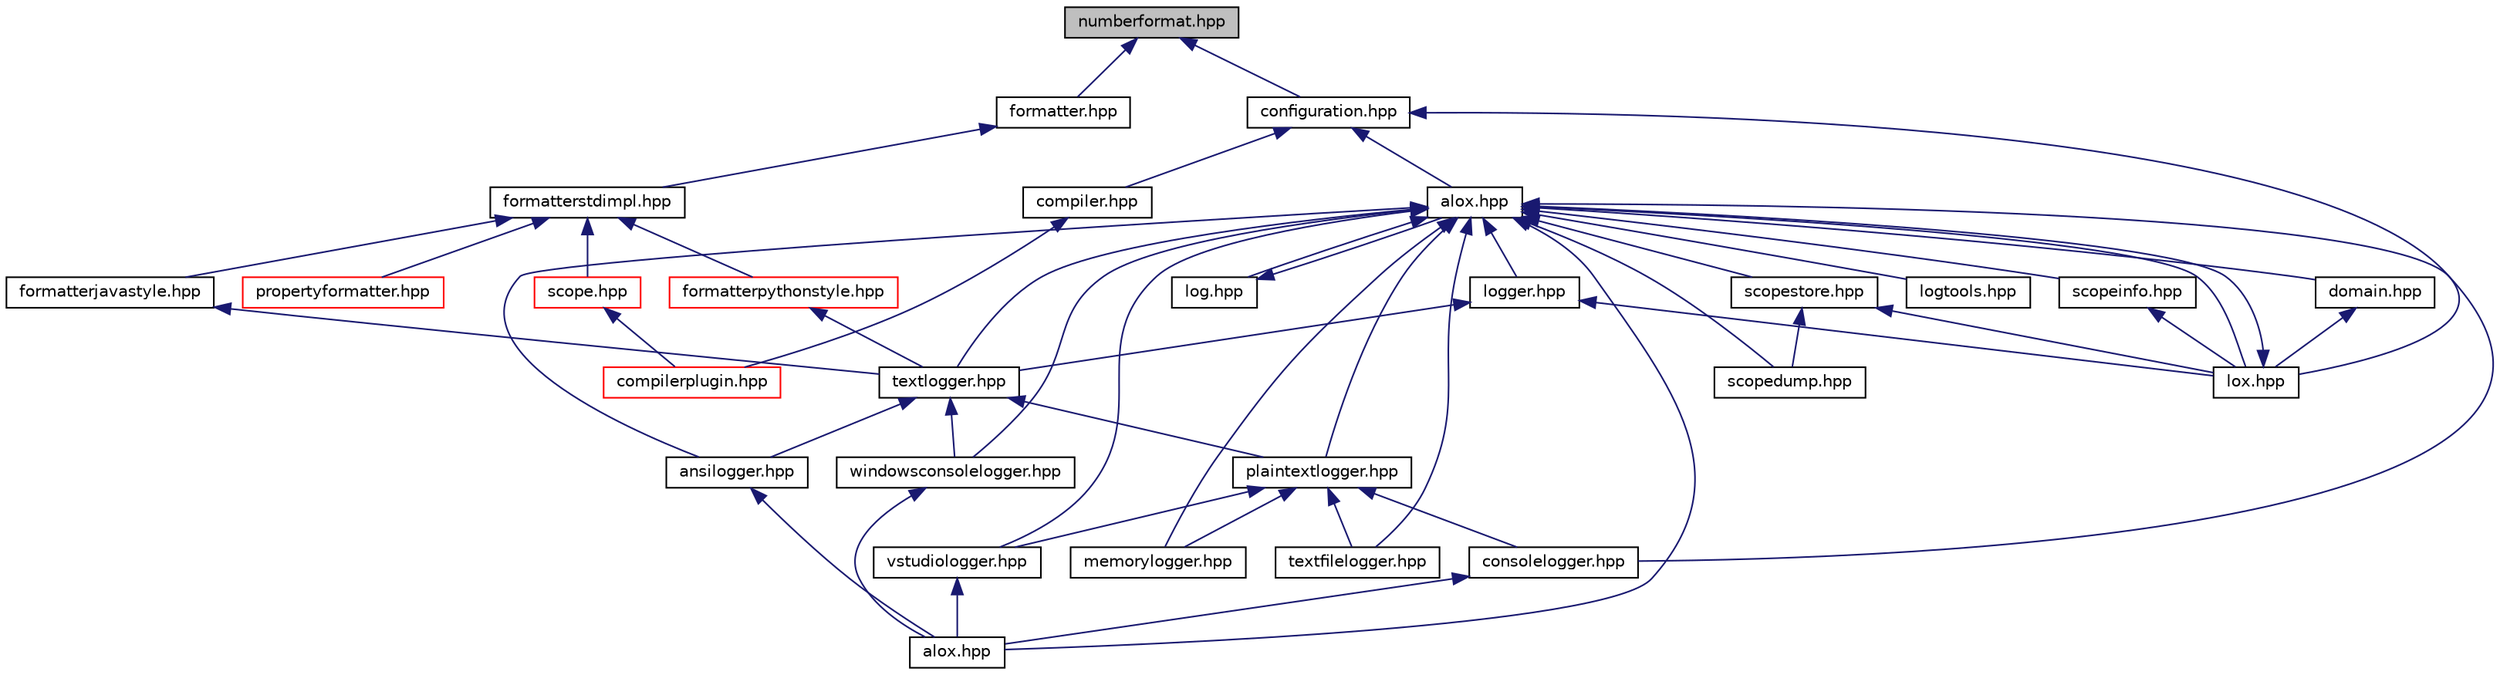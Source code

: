 digraph "numberformat.hpp"
{
  edge [fontname="Helvetica",fontsize="10",labelfontname="Helvetica",labelfontsize="10"];
  node [fontname="Helvetica",fontsize="10",shape=record];
  Node1 [label="numberformat.hpp",height=0.2,width=0.4,color="black", fillcolor="grey75", style="filled", fontcolor="black"];
  Node1 -> Node2 [dir="back",color="midnightblue",fontsize="10",style="solid",fontname="Helvetica"];
  Node2 [label="configuration.hpp",height=0.2,width=0.4,color="black", fillcolor="white", style="filled",URL="$configuration_8hpp.html"];
  Node2 -> Node3 [dir="back",color="midnightblue",fontsize="10",style="solid",fontname="Helvetica"];
  Node3 [label="alox.hpp",height=0.2,width=0.4,color="black", fillcolor="white", style="filled",URL="$alox_2alox_8hpp.html"];
  Node3 -> Node4 [dir="back",color="midnightblue",fontsize="10",style="solid",fontname="Helvetica"];
  Node4 [label="log.hpp",height=0.2,width=0.4,color="black", fillcolor="white", style="filled",URL="$log_8hpp.html"];
  Node4 -> Node3 [dir="back",color="midnightblue",fontsize="10",style="solid",fontname="Helvetica"];
  Node3 -> Node5 [dir="back",color="midnightblue",fontsize="10",style="solid",fontname="Helvetica"];
  Node5 [label="lox.hpp",height=0.2,width=0.4,color="black", fillcolor="white", style="filled",URL="$lox_8hpp.html"];
  Node5 -> Node3 [dir="back",color="midnightblue",fontsize="10",style="solid",fontname="Helvetica"];
  Node3 -> Node6 [dir="back",color="midnightblue",fontsize="10",style="solid",fontname="Helvetica"];
  Node6 [label="domain.hpp",height=0.2,width=0.4,color="black", fillcolor="white", style="filled",URL="$domain_8hpp.html"];
  Node6 -> Node5 [dir="back",color="midnightblue",fontsize="10",style="solid",fontname="Helvetica"];
  Node3 -> Node7 [dir="back",color="midnightblue",fontsize="10",style="solid",fontname="Helvetica"];
  Node7 [label="logger.hpp",height=0.2,width=0.4,color="black", fillcolor="white", style="filled",URL="$logger_8hpp.html"];
  Node7 -> Node5 [dir="back",color="midnightblue",fontsize="10",style="solid",fontname="Helvetica"];
  Node7 -> Node8 [dir="back",color="midnightblue",fontsize="10",style="solid",fontname="Helvetica"];
  Node8 [label="textlogger.hpp",height=0.2,width=0.4,color="black", fillcolor="white", style="filled",URL="$textlogger_8hpp.html"];
  Node8 -> Node9 [dir="back",color="midnightblue",fontsize="10",style="solid",fontname="Helvetica"];
  Node9 [label="plaintextlogger.hpp",height=0.2,width=0.4,color="black", fillcolor="white", style="filled",URL="$plaintextlogger_8hpp.html"];
  Node9 -> Node10 [dir="back",color="midnightblue",fontsize="10",style="solid",fontname="Helvetica"];
  Node10 [label="consolelogger.hpp",height=0.2,width=0.4,color="black", fillcolor="white", style="filled",URL="$consolelogger_8hpp.html"];
  Node10 -> Node11 [dir="back",color="midnightblue",fontsize="10",style="solid",fontname="Helvetica"];
  Node11 [label="alox.hpp",height=0.2,width=0.4,color="black", fillcolor="white", style="filled",URL="$alox_8hpp_source.html"];
  Node9 -> Node12 [dir="back",color="midnightblue",fontsize="10",style="solid",fontname="Helvetica"];
  Node12 [label="memorylogger.hpp",height=0.2,width=0.4,color="black", fillcolor="white", style="filled",URL="$memorylogger_8hpp.html"];
  Node9 -> Node13 [dir="back",color="midnightblue",fontsize="10",style="solid",fontname="Helvetica"];
  Node13 [label="textfilelogger.hpp",height=0.2,width=0.4,color="black", fillcolor="white", style="filled",URL="$textfilelogger_8hpp.html"];
  Node9 -> Node14 [dir="back",color="midnightblue",fontsize="10",style="solid",fontname="Helvetica"];
  Node14 [label="vstudiologger.hpp",height=0.2,width=0.4,color="black", fillcolor="white", style="filled",URL="$vstudiologger_8hpp.html"];
  Node14 -> Node11 [dir="back",color="midnightblue",fontsize="10",style="solid",fontname="Helvetica"];
  Node8 -> Node15 [dir="back",color="midnightblue",fontsize="10",style="solid",fontname="Helvetica"];
  Node15 [label="ansilogger.hpp",height=0.2,width=0.4,color="black", fillcolor="white", style="filled",URL="$ansilogger_8hpp.html"];
  Node15 -> Node11 [dir="back",color="midnightblue",fontsize="10",style="solid",fontname="Helvetica"];
  Node8 -> Node16 [dir="back",color="midnightblue",fontsize="10",style="solid",fontname="Helvetica"];
  Node16 [label="windowsconsolelogger.hpp",height=0.2,width=0.4,color="black", fillcolor="white", style="filled",URL="$windowsconsolelogger_8hpp.html"];
  Node16 -> Node11 [dir="back",color="midnightblue",fontsize="10",style="solid",fontname="Helvetica"];
  Node3 -> Node17 [dir="back",color="midnightblue",fontsize="10",style="solid",fontname="Helvetica"];
  Node17 [label="scopedump.hpp",height=0.2,width=0.4,color="black", fillcolor="white", style="filled",URL="$scopedump_8hpp.html"];
  Node3 -> Node18 [dir="back",color="midnightblue",fontsize="10",style="solid",fontname="Helvetica"];
  Node18 [label="scopestore.hpp",height=0.2,width=0.4,color="black", fillcolor="white", style="filled",URL="$scopestore_8hpp.html"];
  Node18 -> Node5 [dir="back",color="midnightblue",fontsize="10",style="solid",fontname="Helvetica"];
  Node18 -> Node17 [dir="back",color="midnightblue",fontsize="10",style="solid",fontname="Helvetica"];
  Node3 -> Node19 [dir="back",color="midnightblue",fontsize="10",style="solid",fontname="Helvetica"];
  Node19 [label="scopeinfo.hpp",height=0.2,width=0.4,color="black", fillcolor="white", style="filled",URL="$scopeinfo_8hpp.html"];
  Node19 -> Node5 [dir="back",color="midnightblue",fontsize="10",style="solid",fontname="Helvetica"];
  Node3 -> Node9 [dir="back",color="midnightblue",fontsize="10",style="solid",fontname="Helvetica"];
  Node3 -> Node8 [dir="back",color="midnightblue",fontsize="10",style="solid",fontname="Helvetica"];
  Node3 -> Node15 [dir="back",color="midnightblue",fontsize="10",style="solid",fontname="Helvetica"];
  Node3 -> Node10 [dir="back",color="midnightblue",fontsize="10",style="solid",fontname="Helvetica"];
  Node3 -> Node12 [dir="back",color="midnightblue",fontsize="10",style="solid",fontname="Helvetica"];
  Node3 -> Node13 [dir="back",color="midnightblue",fontsize="10",style="solid",fontname="Helvetica"];
  Node3 -> Node14 [dir="back",color="midnightblue",fontsize="10",style="solid",fontname="Helvetica"];
  Node3 -> Node16 [dir="back",color="midnightblue",fontsize="10",style="solid",fontname="Helvetica"];
  Node3 -> Node20 [dir="back",color="midnightblue",fontsize="10",style="solid",fontname="Helvetica"];
  Node20 [label="logtools.hpp",height=0.2,width=0.4,color="black", fillcolor="white", style="filled",URL="$logtools_8hpp.html"];
  Node3 -> Node11 [dir="back",color="midnightblue",fontsize="10",style="solid",fontname="Helvetica"];
  Node2 -> Node5 [dir="back",color="midnightblue",fontsize="10",style="solid",fontname="Helvetica"];
  Node2 -> Node21 [dir="back",color="midnightblue",fontsize="10",style="solid",fontname="Helvetica"];
  Node21 [label="compiler.hpp",height=0.2,width=0.4,color="black", fillcolor="white", style="filled",URL="$compiler_8hpp_source.html"];
  Node21 -> Node22 [dir="back",color="midnightblue",fontsize="10",style="solid",fontname="Helvetica"];
  Node22 [label="compilerplugin.hpp",height=0.2,width=0.4,color="red", fillcolor="white", style="filled",URL="$compilerplugin_8hpp_source.html"];
  Node1 -> Node30 [dir="back",color="midnightblue",fontsize="10",style="solid",fontname="Helvetica"];
  Node30 [label="formatter.hpp",height=0.2,width=0.4,color="black", fillcolor="white", style="filled",URL="$formatter_8hpp.html"];
  Node30 -> Node31 [dir="back",color="midnightblue",fontsize="10",style="solid",fontname="Helvetica"];
  Node31 [label="formatterstdimpl.hpp",height=0.2,width=0.4,color="black", fillcolor="white", style="filled",URL="$formatterstdimpl_8hpp.html"];
  Node31 -> Node32 [dir="back",color="midnightblue",fontsize="10",style="solid",fontname="Helvetica"];
  Node32 [label="scope.hpp",height=0.2,width=0.4,color="red", fillcolor="white", style="filled",URL="$scope_8hpp_source.html"];
  Node32 -> Node22 [dir="back",color="midnightblue",fontsize="10",style="solid",fontname="Helvetica"];
  Node31 -> Node34 [dir="back",color="midnightblue",fontsize="10",style="solid",fontname="Helvetica"];
  Node34 [label="formatterjavastyle.hpp",height=0.2,width=0.4,color="black", fillcolor="white", style="filled",URL="$formatterjavastyle_8hpp.html"];
  Node34 -> Node8 [dir="back",color="midnightblue",fontsize="10",style="solid",fontname="Helvetica"];
  Node31 -> Node35 [dir="back",color="midnightblue",fontsize="10",style="solid",fontname="Helvetica"];
  Node35 [label="formatterpythonstyle.hpp",height=0.2,width=0.4,color="red", fillcolor="white", style="filled",URL="$formatterpythonstyle_8hpp.html"];
  Node35 -> Node8 [dir="back",color="midnightblue",fontsize="10",style="solid",fontname="Helvetica"];
  Node31 -> Node38 [dir="back",color="midnightblue",fontsize="10",style="solid",fontname="Helvetica"];
  Node38 [label="propertyformatter.hpp",height=0.2,width=0.4,color="red", fillcolor="white", style="filled",URL="$propertyformatter_8hpp_source.html"];
}
